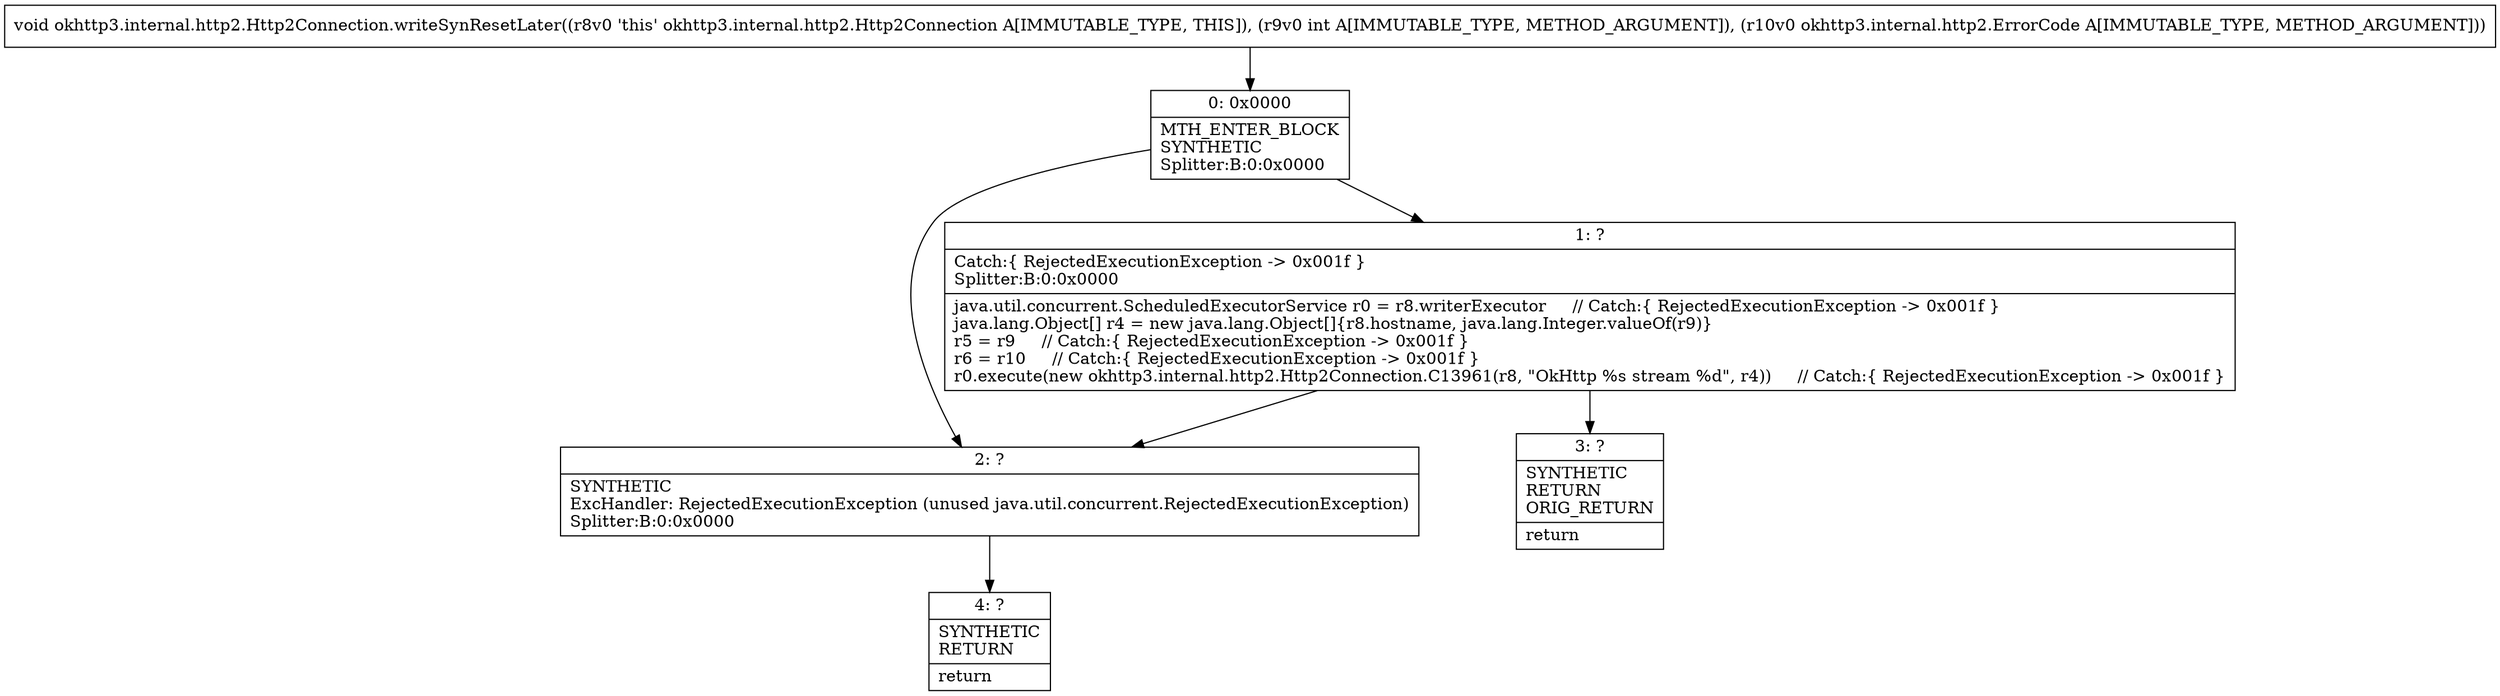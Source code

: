 digraph "CFG forokhttp3.internal.http2.Http2Connection.writeSynResetLater(ILokhttp3\/internal\/http2\/ErrorCode;)V" {
Node_0 [shape=record,label="{0\:\ 0x0000|MTH_ENTER_BLOCK\lSYNTHETIC\lSplitter:B:0:0x0000\l}"];
Node_1 [shape=record,label="{1\:\ ?|Catch:\{ RejectedExecutionException \-\> 0x001f \}\lSplitter:B:0:0x0000\l|java.util.concurrent.ScheduledExecutorService r0 = r8.writerExecutor     \/\/ Catch:\{ RejectedExecutionException \-\> 0x001f \}\ljava.lang.Object[] r4 = new java.lang.Object[]\{r8.hostname, java.lang.Integer.valueOf(r9)\}\lr5 = r9     \/\/ Catch:\{ RejectedExecutionException \-\> 0x001f \}\lr6 = r10     \/\/ Catch:\{ RejectedExecutionException \-\> 0x001f \}\lr0.execute(new okhttp3.internal.http2.Http2Connection.C13961(r8, \"OkHttp %s stream %d\", r4))     \/\/ Catch:\{ RejectedExecutionException \-\> 0x001f \}\l}"];
Node_2 [shape=record,label="{2\:\ ?|SYNTHETIC\lExcHandler: RejectedExecutionException (unused java.util.concurrent.RejectedExecutionException)\lSplitter:B:0:0x0000\l}"];
Node_3 [shape=record,label="{3\:\ ?|SYNTHETIC\lRETURN\lORIG_RETURN\l|return\l}"];
Node_4 [shape=record,label="{4\:\ ?|SYNTHETIC\lRETURN\l|return\l}"];
MethodNode[shape=record,label="{void okhttp3.internal.http2.Http2Connection.writeSynResetLater((r8v0 'this' okhttp3.internal.http2.Http2Connection A[IMMUTABLE_TYPE, THIS]), (r9v0 int A[IMMUTABLE_TYPE, METHOD_ARGUMENT]), (r10v0 okhttp3.internal.http2.ErrorCode A[IMMUTABLE_TYPE, METHOD_ARGUMENT])) }"];
MethodNode -> Node_0;
Node_0 -> Node_1;
Node_0 -> Node_2;
Node_1 -> Node_2;
Node_1 -> Node_3;
Node_2 -> Node_4;
}

